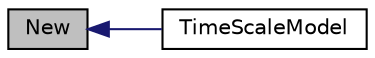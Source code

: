 digraph "New"
{
  bgcolor="transparent";
  edge [fontname="Helvetica",fontsize="10",labelfontname="Helvetica",labelfontsize="10"];
  node [fontname="Helvetica",fontsize="10",shape=record];
  rankdir="LR";
  Node608 [label="New",height=0.2,width=0.4,color="black", fillcolor="grey75", style="filled", fontcolor="black"];
  Node608 -> Node609 [dir="back",color="midnightblue",fontsize="10",style="solid",fontname="Helvetica"];
  Node609 [label="TimeScaleModel",height=0.2,width=0.4,color="black",URL="$a25421.html#abcce10605e1dea825e87470d5104a145",tooltip="Construct a copy. "];
}
